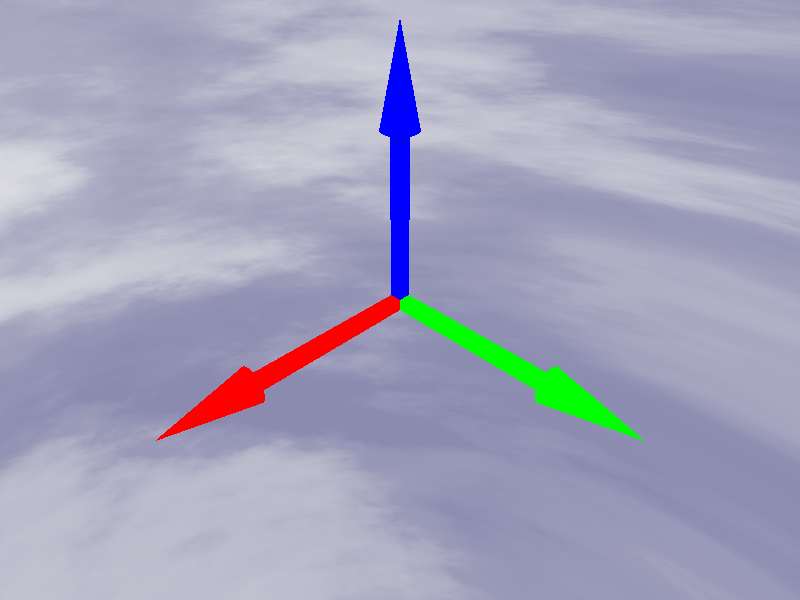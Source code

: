 #include "colors.inc"
#include "skies.inc"
#declare boolciel=1;
#if (boolciel)
sky_sphere {
    S_Cloud5
    rotate <0,0,0>
}
#end

background { color rgb<1,1,1> }

camera{
	location <20,20,20>
	look_at <0,0,0>
}

light_source { <20,20,20>, color rgb<1,1,1> }

#macro fleche(cylinderStartPoint, cylinderEndPoint, RadiusCylinder, coneEndPoint, radiusCone, Color)

cylinder{
	cylinderStartPoint,           // center of one end
	cylinderEndPoint,             // center of other end
	radiusCylinder                // radius
	open                          // remove end caps
	pigment { Color }             // color of the cylinder
}
cone{
	cylinderEndPoint, 1           // center and radius of one end
	coneEndPoint, radiusCone      // center and radius of other end
	pigment { Color }             // color of the cone
}

#end

#declare radiusCylinder = 0.5;

fleche(<0,0,0>,<10,0,0>,radiusCylinder,<15,0,0>,0,color rgb<1,0,0>) // x 
fleche(<0,0,0>,<0,10,0>,radiusCylinder,<0,15,0>,0,color rgb<0,0,1>) // z
fleche(<0,0,0>,<0,0,10>,radiusCylinder,<0,0,15>,0,color rgb<0,1,0>) // y

#declare n = clock;
#declare face0 = array[n+1];
#declare rayon = 5;
#declare circle_radius = 0.5;

//#for (Identifier, Start, End [, Step])
#for (k, 0, n, 1)

    #local theta = k/n*2*pi;
    #local face0[k] = <rayon*cos(theta),rayon*sin(theta),0>;

#end // ----------- end of #for loop


#macro constructOneFace(faceArray,faceLength,faceCircleRadius,faceTranslate,faceRotation,faceColor,faceColorWithTransparence)
    #for (k, 0, faceLength-1, 1)

        cylinder{
            faceArray[k],
            faceArray[k+1],
            faceCircleRadius
            open
            pigment{ faceColor }
            rotate faceRotation
            translate faceTranslate
        }
        

        polygon {
            faceLength,
            #declare loop = 0;
            #while (loop < faceLength)
                faceArray[loop]
                #if (loop<faceLength-1)
                ,
                #end
                #declare loop = loop + 1;
            #end
            rotate faceRotation
            translate faceTranslate
            pigment { faceColorWithTransparence }
        }

    #end // ----------- end of #for loop
#end

#declare spaceFactor = 1.25;
constructOneFace(face0,n,circle_radius,<0,0,0>,<0,0,45>, color rgb<1,0,0>,color rgbt<1,0,0,0.5>)
constructOneFace(face0,n,circle_radius,<0,0,rayon/(spaceFactor*0.5)+circle_radius*4>,<0,0,45>, color rgbf<0,1,0>,color rgbt<0,1,0,0.5>)
constructOneFace(face0,n,circle_radius,<0,rayon/spaceFactor+circle_radius*2,rayon/spaceFactor+circle_radius*2>,<90,45,0>, color rgbf<0,0,1>,color rgbt<0,0,1,0.5>) // x,z,y
constructOneFace(face0,n,circle_radius,<0,-rayon/spaceFactor-circle_radius*2,rayon/spaceFactor+circle_radius*2>,<90,45,0>, color rgbf<1,0,1>,color rgbt<1,0,1,0.5>) // x,z,y
constructOneFace(face0,n,circle_radius,<-rayon/spaceFactor-circle_radius*2,0,+rayon/spaceFactor+circle_radius*2>,<90,45,90>, color rgbf<0,1,1>,color rgbt<0,1,1,0.5>)
constructOneFace(face0,n,circle_radius,<rayon/spaceFactor+circle_radius*2,0,+rayon/spaceFactor+circle_radius*2>,<90,45,90>, color rgbf<1,1,0>,color rgbt<1,1,0,0.5>)
    
// http://users.skynet.be/bs936509/povfr1/anim/povfr-anim-01.htm
// convert -delay 10 -loop 0 *.png animation.gif
// povray exo2_B.pov +KI4 +KF50 +KFI0 +KFF46
